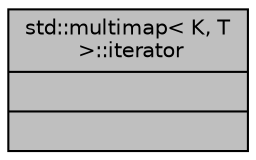 digraph "std::multimap&lt; K, T &gt;::iterator"
{
  edge [fontname="Helvetica",fontsize="10",labelfontname="Helvetica",labelfontsize="10"];
  node [fontname="Helvetica",fontsize="10",shape=record];
  Node618 [label="{std::multimap\< K, T\l \>::iterator\n||}",height=0.2,width=0.4,color="black", fillcolor="grey75", style="filled", fontcolor="black"];
}
